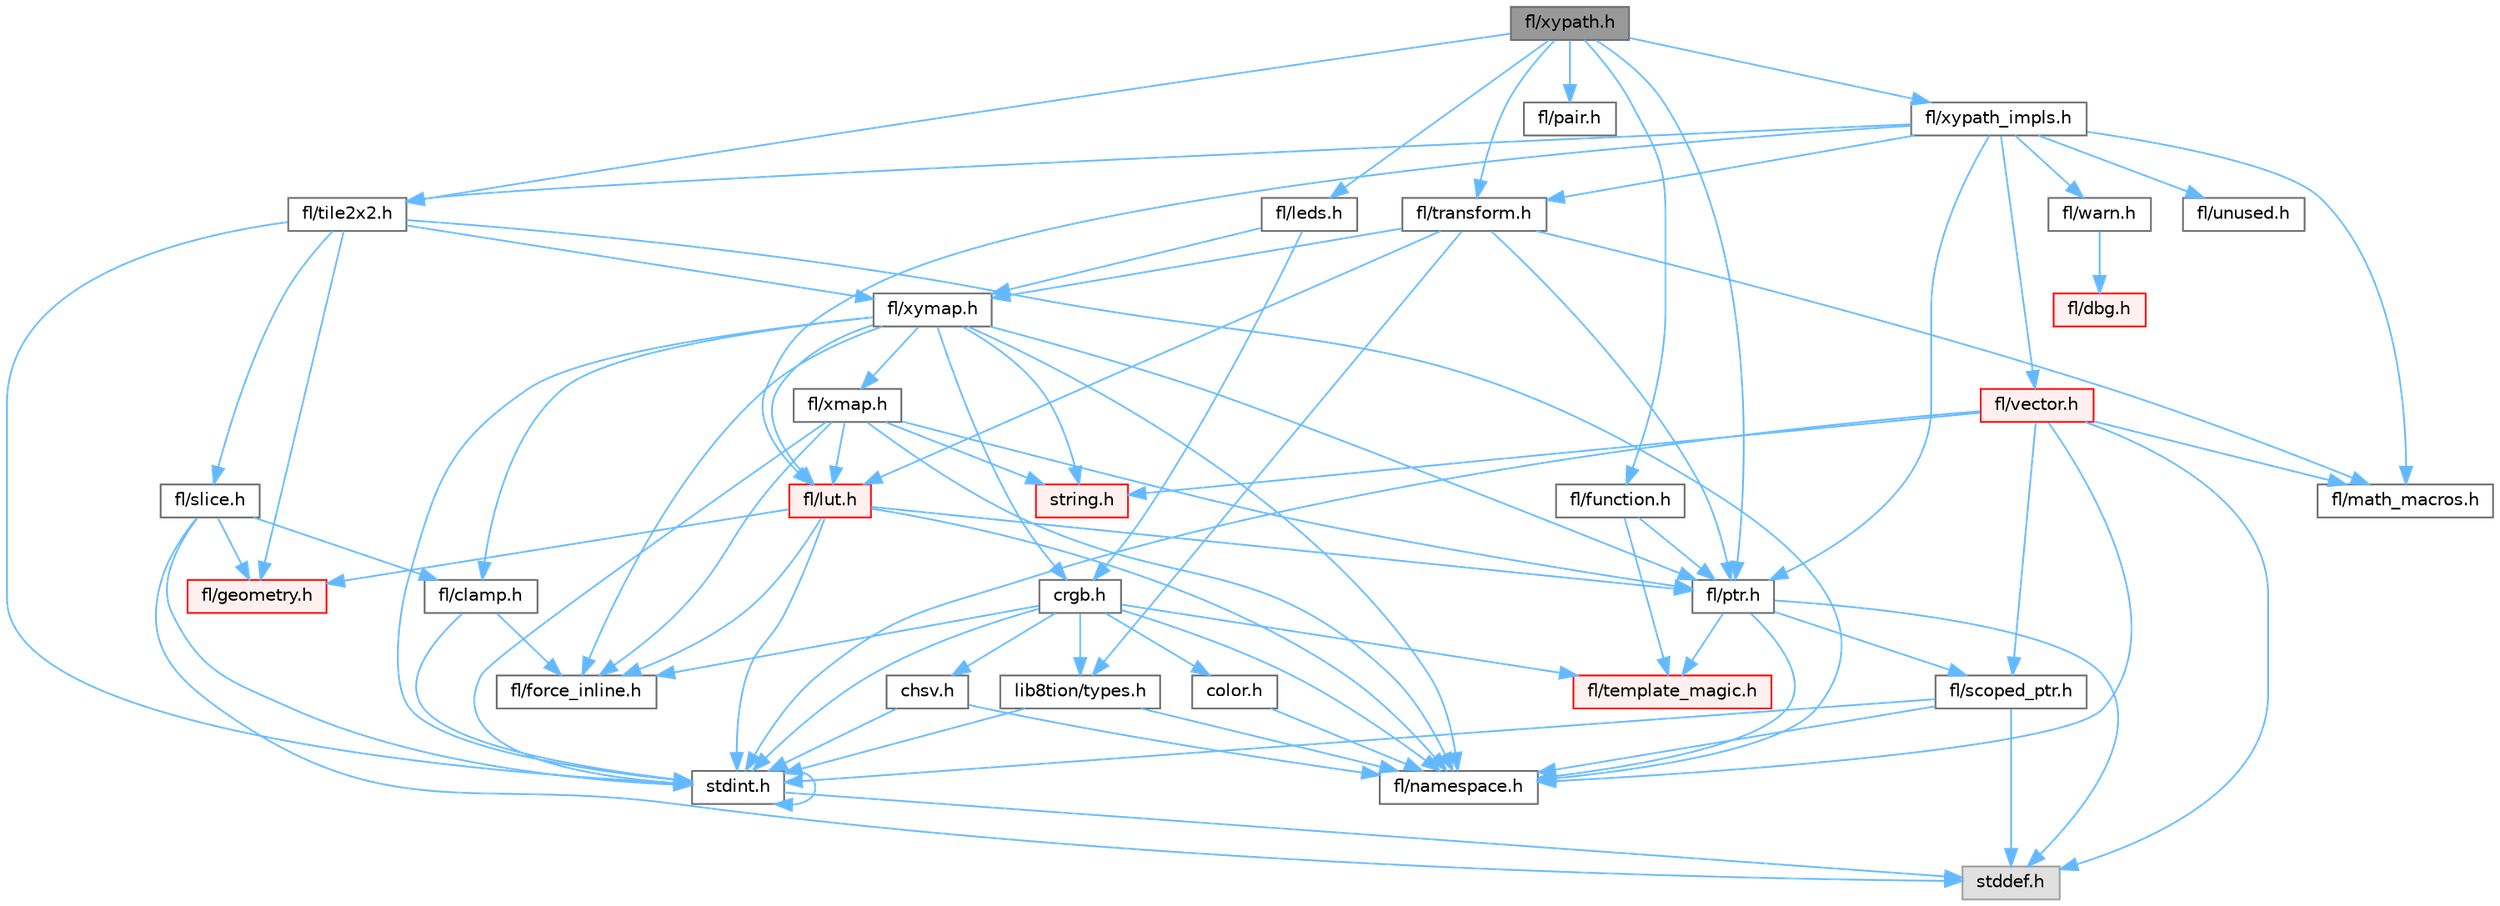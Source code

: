 digraph "fl/xypath.h"
{
 // INTERACTIVE_SVG=YES
 // LATEX_PDF_SIZE
  bgcolor="transparent";
  edge [fontname=Helvetica,fontsize=10,labelfontname=Helvetica,labelfontsize=10];
  node [fontname=Helvetica,fontsize=10,shape=box,height=0.2,width=0.4];
  Node1 [id="Node000001",label="fl/xypath.h",height=0.2,width=0.4,color="gray40", fillcolor="grey60", style="filled", fontcolor="black",tooltip=" "];
  Node1 -> Node2 [id="edge1_Node000001_Node000002",color="steelblue1",style="solid",tooltip=" "];
  Node2 [id="Node000002",label="fl/function.h",height=0.2,width=0.4,color="grey40", fillcolor="white", style="filled",URL="$dd/d67/function_8h.html",tooltip=" "];
  Node2 -> Node3 [id="edge2_Node000002_Node000003",color="steelblue1",style="solid",tooltip=" "];
  Node3 [id="Node000003",label="fl/ptr.h",height=0.2,width=0.4,color="grey40", fillcolor="white", style="filled",URL="$dd/d98/ptr_8h.html",tooltip=" "];
  Node3 -> Node4 [id="edge3_Node000003_Node000004",color="steelblue1",style="solid",tooltip=" "];
  Node4 [id="Node000004",label="stddef.h",height=0.2,width=0.4,color="grey60", fillcolor="#E0E0E0", style="filled",tooltip=" "];
  Node3 -> Node5 [id="edge4_Node000003_Node000005",color="steelblue1",style="solid",tooltip=" "];
  Node5 [id="Node000005",label="fl/namespace.h",height=0.2,width=0.4,color="grey40", fillcolor="white", style="filled",URL="$df/d2a/namespace_8h.html",tooltip="Implements the FastLED namespace macros."];
  Node3 -> Node6 [id="edge5_Node000003_Node000006",color="steelblue1",style="solid",tooltip=" "];
  Node6 [id="Node000006",label="fl/scoped_ptr.h",height=0.2,width=0.4,color="grey40", fillcolor="white", style="filled",URL="$d0/d44/scoped__ptr_8h.html",tooltip=" "];
  Node6 -> Node4 [id="edge6_Node000006_Node000004",color="steelblue1",style="solid",tooltip=" "];
  Node6 -> Node7 [id="edge7_Node000006_Node000007",color="steelblue1",style="solid",tooltip=" "];
  Node7 [id="Node000007",label="stdint.h",height=0.2,width=0.4,color="grey40", fillcolor="white", style="filled",URL="$df/dd8/stdint_8h.html",tooltip=" "];
  Node7 -> Node4 [id="edge8_Node000007_Node000004",color="steelblue1",style="solid",tooltip=" "];
  Node7 -> Node7 [id="edge9_Node000007_Node000007",color="steelblue1",style="solid",tooltip=" "];
  Node6 -> Node5 [id="edge10_Node000006_Node000005",color="steelblue1",style="solid",tooltip=" "];
  Node3 -> Node8 [id="edge11_Node000003_Node000008",color="steelblue1",style="solid",tooltip=" "];
  Node8 [id="Node000008",label="fl/template_magic.h",height=0.2,width=0.4,color="red", fillcolor="#FFF0F0", style="filled",URL="$d8/d0c/template__magic_8h.html",tooltip=" "];
  Node2 -> Node8 [id="edge12_Node000002_Node000008",color="steelblue1",style="solid",tooltip=" "];
  Node1 -> Node10 [id="edge13_Node000001_Node000010",color="steelblue1",style="solid",tooltip=" "];
  Node10 [id="Node000010",label="fl/leds.h",height=0.2,width=0.4,color="grey40", fillcolor="white", style="filled",URL="$da/d78/leds_8h.html",tooltip=" "];
  Node10 -> Node11 [id="edge14_Node000010_Node000011",color="steelblue1",style="solid",tooltip=" "];
  Node11 [id="Node000011",label="crgb.h",height=0.2,width=0.4,color="grey40", fillcolor="white", style="filled",URL="$db/dd1/crgb_8h.html",tooltip="Defines the red, green, and blue (RGB) pixel struct."];
  Node11 -> Node7 [id="edge15_Node000011_Node000007",color="steelblue1",style="solid",tooltip=" "];
  Node11 -> Node12 [id="edge16_Node000011_Node000012",color="steelblue1",style="solid",tooltip=" "];
  Node12 [id="Node000012",label="chsv.h",height=0.2,width=0.4,color="grey40", fillcolor="white", style="filled",URL="$d8/dd0/chsv_8h.html",tooltip="Defines the hue, saturation, and value (HSV) pixel struct."];
  Node12 -> Node7 [id="edge17_Node000012_Node000007",color="steelblue1",style="solid",tooltip=" "];
  Node12 -> Node5 [id="edge18_Node000012_Node000005",color="steelblue1",style="solid",tooltip=" "];
  Node11 -> Node5 [id="edge19_Node000011_Node000005",color="steelblue1",style="solid",tooltip=" "];
  Node11 -> Node13 [id="edge20_Node000011_Node000013",color="steelblue1",style="solid",tooltip=" "];
  Node13 [id="Node000013",label="color.h",height=0.2,width=0.4,color="grey40", fillcolor="white", style="filled",URL="$d2/d6b/src_2color_8h.html",tooltip="Contains definitions for color correction and temperature."];
  Node13 -> Node5 [id="edge21_Node000013_Node000005",color="steelblue1",style="solid",tooltip=" "];
  Node11 -> Node14 [id="edge22_Node000011_Node000014",color="steelblue1",style="solid",tooltip=" "];
  Node14 [id="Node000014",label="lib8tion/types.h",height=0.2,width=0.4,color="grey40", fillcolor="white", style="filled",URL="$d9/ddf/lib8tion_2types_8h.html",tooltip="Defines fractional types used for lib8tion functions."];
  Node14 -> Node7 [id="edge23_Node000014_Node000007",color="steelblue1",style="solid",tooltip=" "];
  Node14 -> Node5 [id="edge24_Node000014_Node000005",color="steelblue1",style="solid",tooltip=" "];
  Node11 -> Node15 [id="edge25_Node000011_Node000015",color="steelblue1",style="solid",tooltip=" "];
  Node15 [id="Node000015",label="fl/force_inline.h",height=0.2,width=0.4,color="grey40", fillcolor="white", style="filled",URL="$d4/d64/force__inline_8h.html",tooltip=" "];
  Node11 -> Node8 [id="edge26_Node000011_Node000008",color="steelblue1",style="solid",tooltip=" "];
  Node10 -> Node16 [id="edge27_Node000010_Node000016",color="steelblue1",style="solid",tooltip=" "];
  Node16 [id="Node000016",label="fl/xymap.h",height=0.2,width=0.4,color="grey40", fillcolor="white", style="filled",URL="$da/d61/xymap_8h.html",tooltip=" "];
  Node16 -> Node7 [id="edge28_Node000016_Node000007",color="steelblue1",style="solid",tooltip=" "];
  Node16 -> Node17 [id="edge29_Node000016_Node000017",color="steelblue1",style="solid",tooltip=" "];
  Node17 [id="Node000017",label="string.h",height=0.2,width=0.4,color="red", fillcolor="#FFF0F0", style="filled",URL="$da/d66/string_8h.html",tooltip=" "];
  Node16 -> Node11 [id="edge30_Node000016_Node000011",color="steelblue1",style="solid",tooltip=" "];
  Node16 -> Node21 [id="edge31_Node000016_Node000021",color="steelblue1",style="solid",tooltip=" "];
  Node21 [id="Node000021",label="fl/clamp.h",height=0.2,width=0.4,color="grey40", fillcolor="white", style="filled",URL="$d6/dd3/clamp_8h.html",tooltip=" "];
  Node21 -> Node7 [id="edge32_Node000021_Node000007",color="steelblue1",style="solid",tooltip=" "];
  Node21 -> Node15 [id="edge33_Node000021_Node000015",color="steelblue1",style="solid",tooltip=" "];
  Node16 -> Node15 [id="edge34_Node000016_Node000015",color="steelblue1",style="solid",tooltip=" "];
  Node16 -> Node28 [id="edge35_Node000016_Node000028",color="steelblue1",style="solid",tooltip=" "];
  Node28 [id="Node000028",label="fl/lut.h",height=0.2,width=0.4,color="red", fillcolor="#FFF0F0", style="filled",URL="$db/d54/lut_8h.html",tooltip=" "];
  Node28 -> Node15 [id="edge36_Node000028_Node000015",color="steelblue1",style="solid",tooltip=" "];
  Node28 -> Node3 [id="edge37_Node000028_Node000003",color="steelblue1",style="solid",tooltip=" "];
  Node28 -> Node7 [id="edge38_Node000028_Node000007",color="steelblue1",style="solid",tooltip=" "];
  Node28 -> Node19 [id="edge39_Node000028_Node000019",color="steelblue1",style="solid",tooltip=" "];
  Node19 [id="Node000019",label="fl/geometry.h",height=0.2,width=0.4,color="red", fillcolor="#FFF0F0", style="filled",URL="$d4/d67/geometry_8h.html",tooltip=" "];
  Node28 -> Node5 [id="edge40_Node000028_Node000005",color="steelblue1",style="solid",tooltip=" "];
  Node16 -> Node5 [id="edge41_Node000016_Node000005",color="steelblue1",style="solid",tooltip=" "];
  Node16 -> Node3 [id="edge42_Node000016_Node000003",color="steelblue1",style="solid",tooltip=" "];
  Node16 -> Node30 [id="edge43_Node000016_Node000030",color="steelblue1",style="solid",tooltip=" "];
  Node30 [id="Node000030",label="fl/xmap.h",height=0.2,width=0.4,color="grey40", fillcolor="white", style="filled",URL="$dd/dcc/xmap_8h.html",tooltip=" "];
  Node30 -> Node7 [id="edge44_Node000030_Node000007",color="steelblue1",style="solid",tooltip=" "];
  Node30 -> Node17 [id="edge45_Node000030_Node000017",color="steelblue1",style="solid",tooltip=" "];
  Node30 -> Node15 [id="edge46_Node000030_Node000015",color="steelblue1",style="solid",tooltip=" "];
  Node30 -> Node28 [id="edge47_Node000030_Node000028",color="steelblue1",style="solid",tooltip=" "];
  Node30 -> Node3 [id="edge48_Node000030_Node000003",color="steelblue1",style="solid",tooltip=" "];
  Node30 -> Node5 [id="edge49_Node000030_Node000005",color="steelblue1",style="solid",tooltip=" "];
  Node1 -> Node31 [id="edge50_Node000001_Node000031",color="steelblue1",style="solid",tooltip=" "];
  Node31 [id="Node000031",label="fl/pair.h",height=0.2,width=0.4,color="grey40", fillcolor="white", style="filled",URL="$d3/d41/pair_8h.html",tooltip=" "];
  Node1 -> Node3 [id="edge51_Node000001_Node000003",color="steelblue1",style="solid",tooltip=" "];
  Node1 -> Node32 [id="edge52_Node000001_Node000032",color="steelblue1",style="solid",tooltip=" "];
  Node32 [id="Node000032",label="fl/tile2x2.h",height=0.2,width=0.4,color="grey40", fillcolor="white", style="filled",URL="$d2/db4/tile2x2_8h.html",tooltip=" "];
  Node32 -> Node7 [id="edge53_Node000032_Node000007",color="steelblue1",style="solid",tooltip=" "];
  Node32 -> Node19 [id="edge54_Node000032_Node000019",color="steelblue1",style="solid",tooltip=" "];
  Node32 -> Node5 [id="edge55_Node000032_Node000005",color="steelblue1",style="solid",tooltip=" "];
  Node32 -> Node33 [id="edge56_Node000032_Node000033",color="steelblue1",style="solid",tooltip=" "];
  Node33 [id="Node000033",label="fl/slice.h",height=0.2,width=0.4,color="grey40", fillcolor="white", style="filled",URL="$d0/d48/slice_8h.html",tooltip=" "];
  Node33 -> Node4 [id="edge57_Node000033_Node000004",color="steelblue1",style="solid",tooltip=" "];
  Node33 -> Node7 [id="edge58_Node000033_Node000007",color="steelblue1",style="solid",tooltip=" "];
  Node33 -> Node21 [id="edge59_Node000033_Node000021",color="steelblue1",style="solid",tooltip=" "];
  Node33 -> Node19 [id="edge60_Node000033_Node000019",color="steelblue1",style="solid",tooltip=" "];
  Node32 -> Node16 [id="edge61_Node000032_Node000016",color="steelblue1",style="solid",tooltip=" "];
  Node1 -> Node34 [id="edge62_Node000001_Node000034",color="steelblue1",style="solid",tooltip=" "];
  Node34 [id="Node000034",label="fl/transform.h",height=0.2,width=0.4,color="grey40", fillcolor="white", style="filled",URL="$d2/d80/transform_8h.html",tooltip=" "];
  Node34 -> Node28 [id="edge63_Node000034_Node000028",color="steelblue1",style="solid",tooltip=" "];
  Node34 -> Node23 [id="edge64_Node000034_Node000023",color="steelblue1",style="solid",tooltip=" "];
  Node23 [id="Node000023",label="fl/math_macros.h",height=0.2,width=0.4,color="grey40", fillcolor="white", style="filled",URL="$d8/db8/math__macros_8h.html",tooltip=" "];
  Node34 -> Node3 [id="edge65_Node000034_Node000003",color="steelblue1",style="solid",tooltip=" "];
  Node34 -> Node16 [id="edge66_Node000034_Node000016",color="steelblue1",style="solid",tooltip=" "];
  Node34 -> Node14 [id="edge67_Node000034_Node000014",color="steelblue1",style="solid",tooltip=" "];
  Node1 -> Node35 [id="edge68_Node000001_Node000035",color="steelblue1",style="solid",tooltip=" "];
  Node35 [id="Node000035",label="fl/xypath_impls.h",height=0.2,width=0.4,color="grey40", fillcolor="white", style="filled",URL="$d8/d5f/xypath__impls_8h.html",tooltip=" "];
  Node35 -> Node28 [id="edge69_Node000035_Node000028",color="steelblue1",style="solid",tooltip=" "];
  Node35 -> Node23 [id="edge70_Node000035_Node000023",color="steelblue1",style="solid",tooltip=" "];
  Node35 -> Node3 [id="edge71_Node000035_Node000003",color="steelblue1",style="solid",tooltip=" "];
  Node35 -> Node32 [id="edge72_Node000035_Node000032",color="steelblue1",style="solid",tooltip=" "];
  Node35 -> Node34 [id="edge73_Node000035_Node000034",color="steelblue1",style="solid",tooltip=" "];
  Node35 -> Node36 [id="edge74_Node000035_Node000036",color="steelblue1",style="solid",tooltip=" "];
  Node36 [id="Node000036",label="fl/unused.h",height=0.2,width=0.4,color="grey40", fillcolor="white", style="filled",URL="$d8/d4b/unused_8h.html",tooltip=" "];
  Node35 -> Node24 [id="edge75_Node000035_Node000024",color="steelblue1",style="solid",tooltip=" "];
  Node24 [id="Node000024",label="fl/vector.h",height=0.2,width=0.4,color="red", fillcolor="#FFF0F0", style="filled",URL="$d6/d68/vector_8h.html",tooltip=" "];
  Node24 -> Node4 [id="edge76_Node000024_Node000004",color="steelblue1",style="solid",tooltip=" "];
  Node24 -> Node7 [id="edge77_Node000024_Node000007",color="steelblue1",style="solid",tooltip=" "];
  Node24 -> Node17 [id="edge78_Node000024_Node000017",color="steelblue1",style="solid",tooltip=" "];
  Node24 -> Node23 [id="edge79_Node000024_Node000023",color="steelblue1",style="solid",tooltip=" "];
  Node24 -> Node5 [id="edge80_Node000024_Node000005",color="steelblue1",style="solid",tooltip=" "];
  Node24 -> Node6 [id="edge81_Node000024_Node000006",color="steelblue1",style="solid",tooltip=" "];
  Node35 -> Node37 [id="edge82_Node000035_Node000037",color="steelblue1",style="solid",tooltip=" "];
  Node37 [id="Node000037",label="fl/warn.h",height=0.2,width=0.4,color="grey40", fillcolor="white", style="filled",URL="$de/d77/warn_8h.html",tooltip=" "];
  Node37 -> Node38 [id="edge83_Node000037_Node000038",color="steelblue1",style="solid",tooltip=" "];
  Node38 [id="Node000038",label="fl/dbg.h",height=0.2,width=0.4,color="red", fillcolor="#FFF0F0", style="filled",URL="$d6/d01/dbg_8h.html",tooltip=" "];
}
